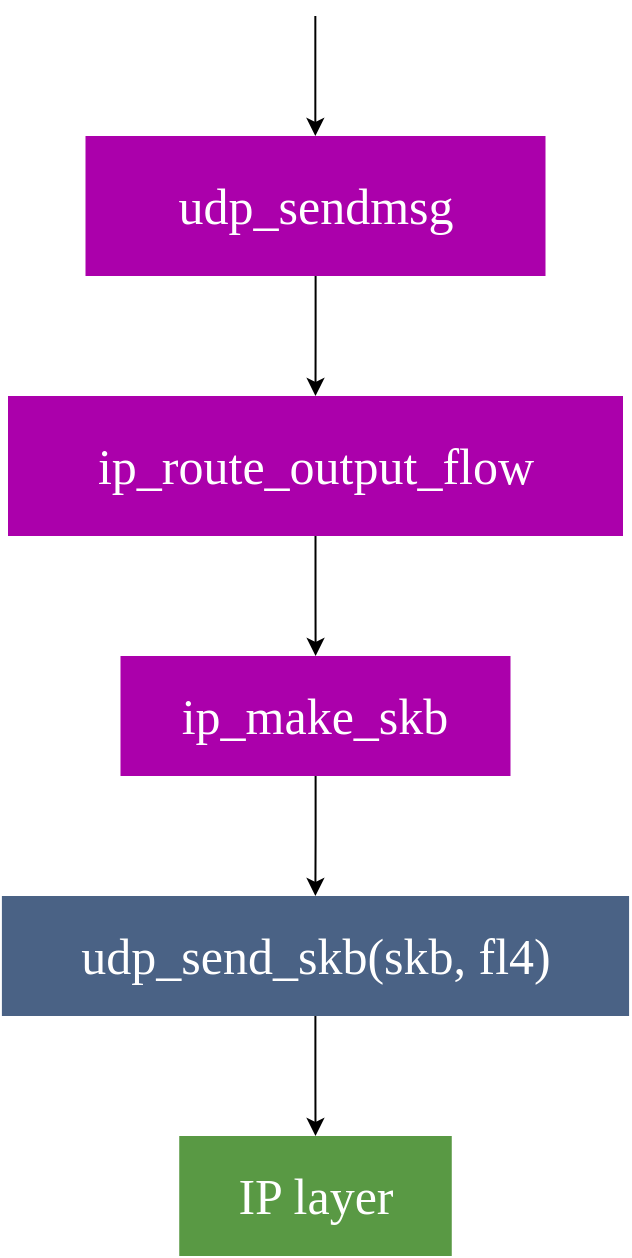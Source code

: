<mxfile version="14.6.13" type="device"><diagram id="-a5oFdi2AJkD6IXJJ81e" name="第 1 页"><mxGraphModel dx="442" dy="399" grid="1" gridSize="10" guides="1" tooltips="1" connect="1" arrows="1" fold="1" page="1" pageScale="1" pageWidth="827" pageHeight="1169" math="0" shadow="0"><root><mxCell id="0"/><mxCell id="1" parent="0"/><mxCell id="HOw8HZUSW5J8TzYwFAzN-3" value="" style="edgeStyle=orthogonalEdgeStyle;rounded=0;orthogonalLoop=1;jettySize=auto;html=1;fontFamily=Comic Sans MS;fontSize=25;fontColor=#FFFFFF;" edge="1" parent="1" source="HOw8HZUSW5J8TzYwFAzN-1" target="HOw8HZUSW5J8TzYwFAzN-2"><mxGeometry relative="1" as="geometry"/></mxCell><mxCell id="HOw8HZUSW5J8TzYwFAzN-1" value="udp_sendmsg" style="whiteSpace=wrap;html=1;fontSize=25;fontFamily=Comic Sans MS;fillColor=#AB00AB;strokeColor=none;fontColor=#FFFFFF;" vertex="1" parent="1"><mxGeometry x="438.75" y="280" width="230" height="70" as="geometry"/></mxCell><mxCell id="HOw8HZUSW5J8TzYwFAzN-5" value="" style="edgeStyle=orthogonalEdgeStyle;rounded=0;orthogonalLoop=1;jettySize=auto;html=1;fontFamily=Comic Sans MS;fontSize=25;fontColor=#FFFFFF;" edge="1" parent="1" source="HOw8HZUSW5J8TzYwFAzN-2" target="HOw8HZUSW5J8TzYwFAzN-4"><mxGeometry relative="1" as="geometry"/></mxCell><mxCell id="HOw8HZUSW5J8TzYwFAzN-2" value="ip_route_output_flow" style="whiteSpace=wrap;html=1;fontFamily=Comic Sans MS;fontSize=25;fontColor=#FFFFFF;strokeColor=none;fillColor=#AB00AB;" vertex="1" parent="1"><mxGeometry x="400" y="410" width="307.5" height="70" as="geometry"/></mxCell><mxCell id="HOw8HZUSW5J8TzYwFAzN-7" value="" style="edgeStyle=orthogonalEdgeStyle;rounded=0;orthogonalLoop=1;jettySize=auto;html=1;fontFamily=Comic Sans MS;fontSize=25;fontColor=#FFFFFF;" edge="1" parent="1" source="HOw8HZUSW5J8TzYwFAzN-4" target="HOw8HZUSW5J8TzYwFAzN-6"><mxGeometry relative="1" as="geometry"/></mxCell><mxCell id="HOw8HZUSW5J8TzYwFAzN-4" value="ip_make_skb" style="whiteSpace=wrap;html=1;fontFamily=Comic Sans MS;fontSize=25;fontColor=#FFFFFF;strokeColor=none;fillColor=#AB00AB;" vertex="1" parent="1"><mxGeometry x="456.25" y="540" width="195" height="60" as="geometry"/></mxCell><mxCell id="HOw8HZUSW5J8TzYwFAzN-9" value="" style="edgeStyle=orthogonalEdgeStyle;rounded=0;orthogonalLoop=1;jettySize=auto;html=1;fontFamily=Comic Sans MS;fontSize=25;fontColor=#FFFFFF;" edge="1" parent="1" source="HOw8HZUSW5J8TzYwFAzN-6" target="HOw8HZUSW5J8TzYwFAzN-8"><mxGeometry relative="1" as="geometry"/></mxCell><mxCell id="HOw8HZUSW5J8TzYwFAzN-6" value="udp_send_skb(skb, fl4)" style="whiteSpace=wrap;html=1;fontFamily=Comic Sans MS;fontSize=25;fontColor=#FFFFFF;strokeColor=none;fillColor=#4A6285;" vertex="1" parent="1"><mxGeometry x="396.95" y="660" width="313.59" height="60" as="geometry"/></mxCell><mxCell id="HOw8HZUSW5J8TzYwFAzN-8" value="IP layer" style="whiteSpace=wrap;html=1;fontFamily=Comic Sans MS;fontSize=25;fontColor=#FFFFFF;strokeColor=none;fillColor=#599944;" vertex="1" parent="1"><mxGeometry x="485.62" y="780" width="136.26" height="60" as="geometry"/></mxCell><mxCell id="HOw8HZUSW5J8TzYwFAzN-11" value="" style="edgeStyle=orthogonalEdgeStyle;rounded=0;orthogonalLoop=1;jettySize=auto;html=1;fontFamily=Comic Sans MS;fontSize=25;fontColor=#FFFFFF;" edge="1" parent="1"><mxGeometry relative="1" as="geometry"><mxPoint x="553.67" y="220" as="sourcePoint"/><mxPoint x="553.67" y="280" as="targetPoint"/></mxGeometry></mxCell></root></mxGraphModel></diagram></mxfile>